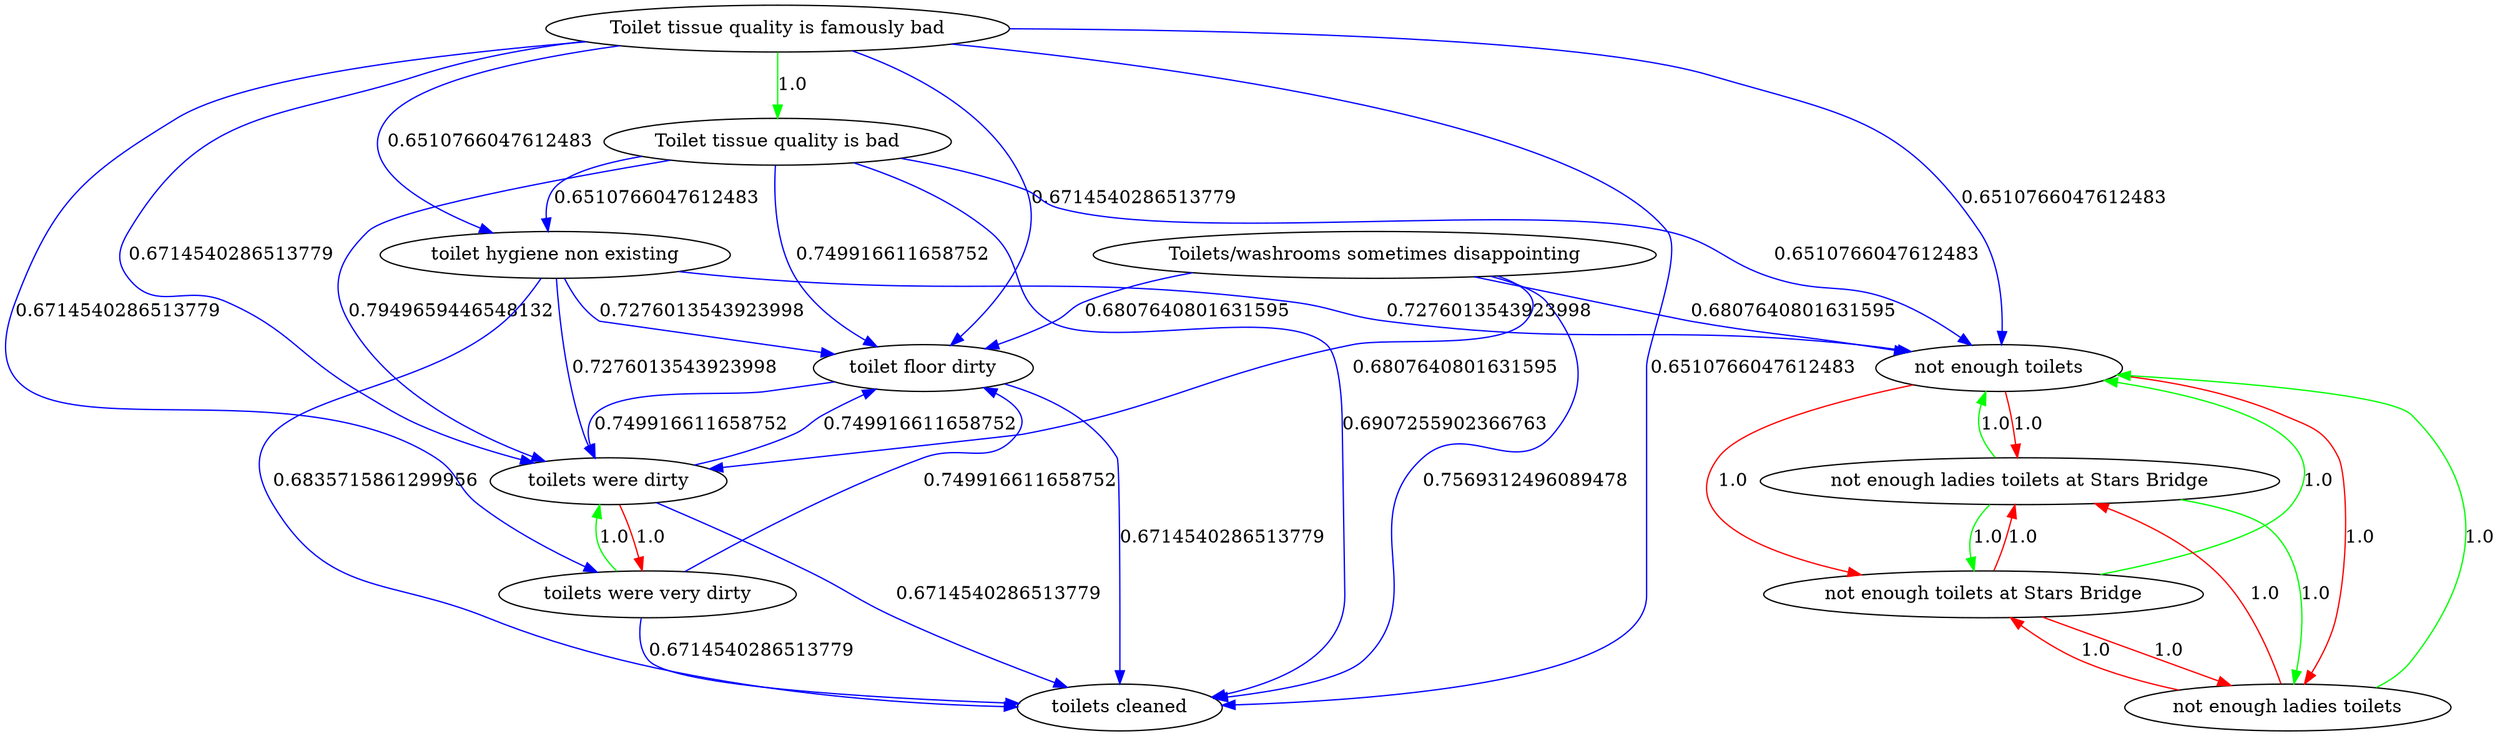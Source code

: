digraph rawGraph {
"Toilet tissue quality is famously bad";"Toilet tissue quality is bad";"Toilets/washrooms sometimes disappointing";"not enough ladies toilets at Stars Bridge";"not enough toilets at Stars Bridge";"not enough toilets";"not enough ladies toilets";"toilet floor dirty";"toilet hygiene non existing";"toilets cleaned";"toilets were very dirty";"toilets were dirty";"Toilet tissue quality is famously bad" -> "Toilet tissue quality is bad" [label=1.0] [color=green]
"not enough ladies toilets at Stars Bridge" -> "not enough toilets at Stars Bridge" [label=1.0] [color=green]
"not enough toilets at Stars Bridge" -> "not enough toilets" [label=1.0] [color=green]
"not enough ladies toilets at Stars Bridge" -> "not enough ladies toilets" [label=1.0] [color=green]
"not enough ladies toilets" -> "not enough toilets" [label=1.0] [color=green]
"not enough ladies toilets at Stars Bridge" -> "not enough toilets" [label=1.0] [color=green]
"not enough toilets at Stars Bridge" -> "not enough ladies toilets at Stars Bridge" [label=1.0] [color=red]
"not enough toilets at Stars Bridge" -> "not enough ladies toilets" [label=1.0] [color=red]
"not enough toilets" -> "not enough ladies toilets at Stars Bridge" [label=1.0] [color=red]
"not enough toilets" -> "not enough toilets at Stars Bridge" [label=1.0] [color=red]
"not enough toilets" -> "not enough ladies toilets" [label=1.0] [color=red]
"not enough ladies toilets" -> "not enough ladies toilets at Stars Bridge" [label=1.0] [color=red]
"not enough ladies toilets" -> "not enough toilets at Stars Bridge" [label=1.0] [color=red]
"Toilets/washrooms sometimes disappointing" -> "not enough toilets" [label=0.6807640801631595] [color=blue]
"Toilets/washrooms sometimes disappointing" -> "toilet floor dirty" [label=0.6807640801631595] [color=blue]
"toilet hygiene non existing" -> "not enough toilets" [label=0.7276013543923998] [color=blue]
"Toilet tissue quality is bad" -> "toilet hygiene non existing" [label=0.6510766047612483] [color=blue]
"Toilet tissue quality is bad" -> "toilets cleaned" [label=0.6907255902366763] [color=blue]
"toilet hygiene non existing" -> "toilets cleaned" [label=0.6835715861299956] [color=blue]
"Toilets/washrooms sometimes disappointing" -> "toilets cleaned" [label=0.7569312496089478] [color=blue]
"toilet floor dirty" -> "toilets cleaned" [label=0.6714540286513779] [color=blue]
"toilets were very dirty" -> "toilets were dirty" [label=1.0] [color=green]
"toilets were dirty" -> "toilets were very dirty" [label=1.0] [color=red]
"Toilet tissue quality is bad" -> "toilets were dirty" [label=0.7949659446548132] [color=blue]
"Toilet tissue quality is famously bad" -> "toilets were very dirty" [label=0.6714540286513779] [color=blue]
"toilet hygiene non existing" -> "toilets were dirty" [label=0.7276013543923998] [color=blue]
"Toilets/washrooms sometimes disappointing" -> "toilets were dirty" [label=0.6807640801631595] [color=blue]
"toilets were dirty" -> "toilet floor dirty" [label=0.749916611658752] [color=blue]
"toilet floor dirty" -> "toilets were dirty" [label=0.749916611658752] [color=blue]
"Toilet tissue quality is famously bad" -> "toilets were dirty" [label=0.6714540286513779] [color=blue]
"Toilet tissue quality is famously bad" -> "toilet hygiene non existing" [label=0.6510766047612483] [color=blue]
"Toilet tissue quality is famously bad" -> "toilet floor dirty" [label=0.6714540286513779] [color=blue]
"Toilet tissue quality is famously bad" -> "toilets cleaned" [label=0.6510766047612483] [color=blue]
"Toilet tissue quality is bad" -> "not enough toilets" [label=0.6510766047612483] [color=blue]
"Toilet tissue quality is bad" -> "toilet floor dirty" [label=0.749916611658752] [color=blue]
"toilet hygiene non existing" -> "toilet floor dirty" [label=0.7276013543923998] [color=blue]
"toilets were very dirty" -> "toilet floor dirty" [label=0.749916611658752] [color=blue]
"toilets were dirty" -> "toilets cleaned" [label=0.6714540286513779] [color=blue]
"Toilet tissue quality is famously bad" -> "not enough toilets" [label=0.6510766047612483] [color=blue]
"toilets were very dirty" -> "toilets cleaned" [label=0.6714540286513779] [color=blue]
}
